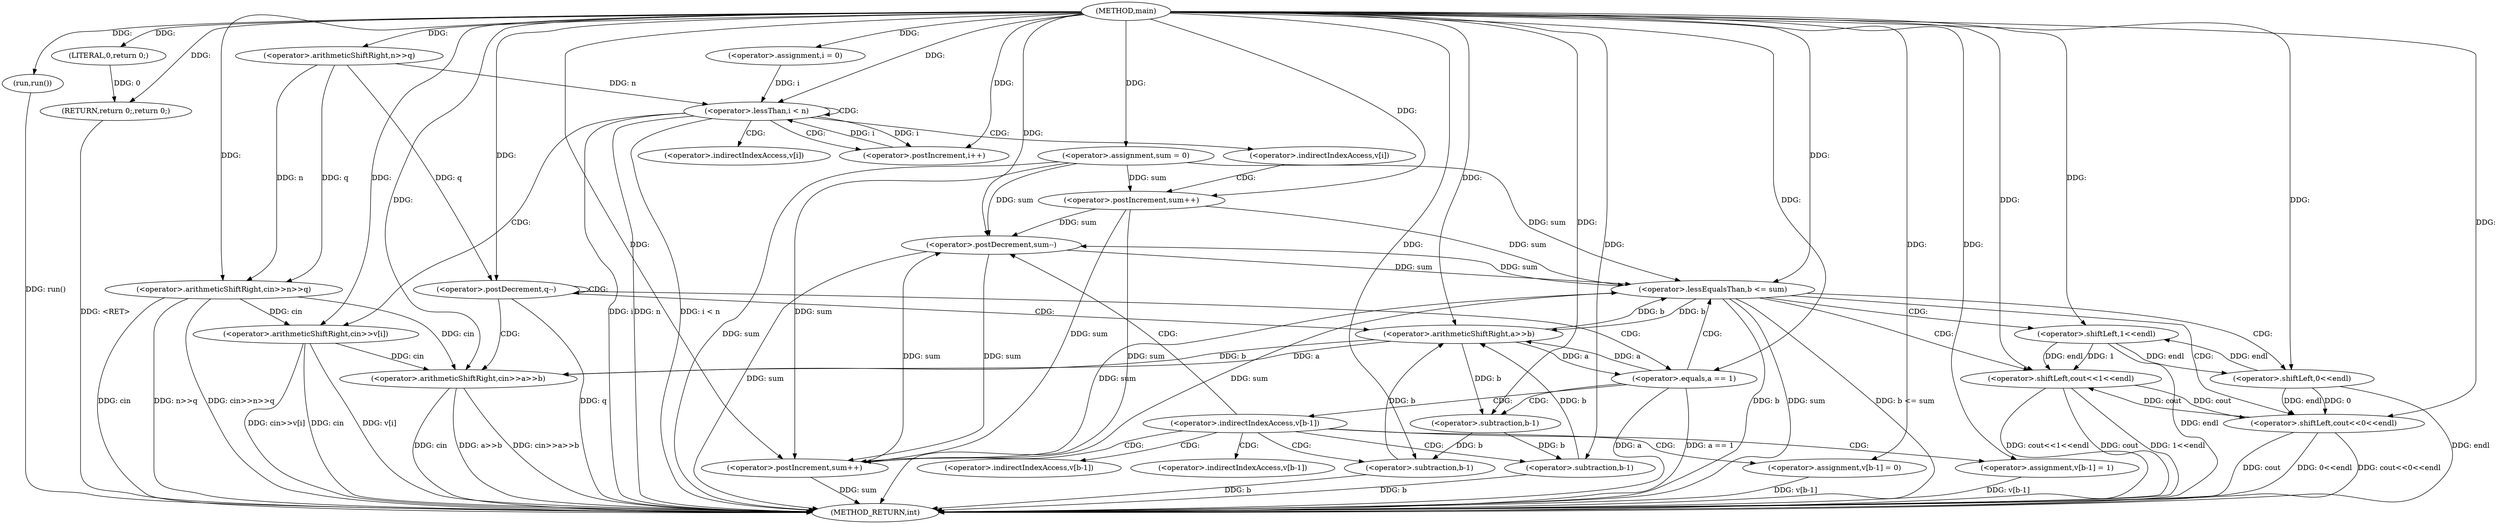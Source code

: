 digraph "main" {  
"1000317" [label = "(METHOD,main)" ]
"1000416" [label = "(METHOD_RETURN,int)" ]
"1000319" [label = "(run,run())" ]
"1000322" [label = "(<operator>.arithmeticShiftRight,cin>>n>>q)" ]
"1000329" [label = "(<operator>.assignment,sum = 0)" ]
"1000414" [label = "(RETURN,return 0;,return 0;)" ]
"1000334" [label = "(<operator>.assignment,i = 0)" ]
"1000337" [label = "(<operator>.lessThan,i < n)" ]
"1000340" [label = "(<operator>.postIncrement,i++)" ]
"1000357" [label = "(<operator>.postDecrement,q--)" ]
"1000415" [label = "(LITERAL,0,return 0;)" ]
"1000324" [label = "(<operator>.arithmeticShiftRight,n>>q)" ]
"1000343" [label = "(<operator>.arithmeticShiftRight,cin>>v[i])" ]
"1000360" [label = "(<operator>.arithmeticShiftRight,cin>>a>>b)" ]
"1000352" [label = "(<operator>.postIncrement,sum++)" ]
"1000366" [label = "(<operator>.equals,a == 1)" ]
"1000362" [label = "(<operator>.arithmeticShiftRight,a>>b)" ]
"1000377" [label = "(<operator>.assignment,v[b-1] = 0)" ]
"1000384" [label = "(<operator>.postDecrement,sum--)" ]
"1000400" [label = "(<operator>.lessEqualsThan,b <= sum)" ]
"1000403" [label = "(<operator>.shiftLeft,cout<<1<<endl)" ]
"1000373" [label = "(<operator>.subtraction,b-1)" ]
"1000388" [label = "(<operator>.assignment,v[b-1] = 1)" ]
"1000395" [label = "(<operator>.postIncrement,sum++)" ]
"1000409" [label = "(<operator>.shiftLeft,cout<<0<<endl)" ]
"1000405" [label = "(<operator>.shiftLeft,1<<endl)" ]
"1000380" [label = "(<operator>.subtraction,b-1)" ]
"1000411" [label = "(<operator>.shiftLeft,0<<endl)" ]
"1000391" [label = "(<operator>.subtraction,b-1)" ]
"1000345" [label = "(<operator>.indirectIndexAccess,v[i])" ]
"1000349" [label = "(<operator>.indirectIndexAccess,v[i])" ]
"1000371" [label = "(<operator>.indirectIndexAccess,v[b-1])" ]
"1000378" [label = "(<operator>.indirectIndexAccess,v[b-1])" ]
"1000389" [label = "(<operator>.indirectIndexAccess,v[b-1])" ]
  "1000414" -> "1000416"  [ label = "DDG: <RET>"] 
  "1000319" -> "1000416"  [ label = "DDG: run()"] 
  "1000322" -> "1000416"  [ label = "DDG: cin"] 
  "1000322" -> "1000416"  [ label = "DDG: n>>q"] 
  "1000322" -> "1000416"  [ label = "DDG: cin>>n>>q"] 
  "1000329" -> "1000416"  [ label = "DDG: sum"] 
  "1000337" -> "1000416"  [ label = "DDG: i"] 
  "1000337" -> "1000416"  [ label = "DDG: n"] 
  "1000337" -> "1000416"  [ label = "DDG: i < n"] 
  "1000357" -> "1000416"  [ label = "DDG: q"] 
  "1000360" -> "1000416"  [ label = "DDG: cin"] 
  "1000360" -> "1000416"  [ label = "DDG: a>>b"] 
  "1000360" -> "1000416"  [ label = "DDG: cin>>a>>b"] 
  "1000366" -> "1000416"  [ label = "DDG: a"] 
  "1000366" -> "1000416"  [ label = "DDG: a == 1"] 
  "1000400" -> "1000416"  [ label = "DDG: b"] 
  "1000400" -> "1000416"  [ label = "DDG: sum"] 
  "1000400" -> "1000416"  [ label = "DDG: b <= sum"] 
  "1000409" -> "1000416"  [ label = "DDG: cout"] 
  "1000411" -> "1000416"  [ label = "DDG: endl"] 
  "1000409" -> "1000416"  [ label = "DDG: 0<<endl"] 
  "1000409" -> "1000416"  [ label = "DDG: cout<<0<<endl"] 
  "1000403" -> "1000416"  [ label = "DDG: cout"] 
  "1000405" -> "1000416"  [ label = "DDG: endl"] 
  "1000403" -> "1000416"  [ label = "DDG: 1<<endl"] 
  "1000403" -> "1000416"  [ label = "DDG: cout<<1<<endl"] 
  "1000391" -> "1000416"  [ label = "DDG: b"] 
  "1000388" -> "1000416"  [ label = "DDG: v[b-1]"] 
  "1000395" -> "1000416"  [ label = "DDG: sum"] 
  "1000380" -> "1000416"  [ label = "DDG: b"] 
  "1000377" -> "1000416"  [ label = "DDG: v[b-1]"] 
  "1000384" -> "1000416"  [ label = "DDG: sum"] 
  "1000343" -> "1000416"  [ label = "DDG: cin"] 
  "1000343" -> "1000416"  [ label = "DDG: v[i]"] 
  "1000343" -> "1000416"  [ label = "DDG: cin>>v[i]"] 
  "1000352" -> "1000416"  [ label = "DDG: sum"] 
  "1000317" -> "1000319"  [ label = "DDG: "] 
  "1000317" -> "1000329"  [ label = "DDG: "] 
  "1000415" -> "1000414"  [ label = "DDG: 0"] 
  "1000317" -> "1000414"  [ label = "DDG: "] 
  "1000317" -> "1000322"  [ label = "DDG: "] 
  "1000324" -> "1000322"  [ label = "DDG: n"] 
  "1000324" -> "1000322"  [ label = "DDG: q"] 
  "1000317" -> "1000334"  [ label = "DDG: "] 
  "1000317" -> "1000415"  [ label = "DDG: "] 
  "1000317" -> "1000324"  [ label = "DDG: "] 
  "1000334" -> "1000337"  [ label = "DDG: i"] 
  "1000340" -> "1000337"  [ label = "DDG: i"] 
  "1000317" -> "1000337"  [ label = "DDG: "] 
  "1000324" -> "1000337"  [ label = "DDG: n"] 
  "1000337" -> "1000340"  [ label = "DDG: i"] 
  "1000317" -> "1000340"  [ label = "DDG: "] 
  "1000324" -> "1000357"  [ label = "DDG: q"] 
  "1000317" -> "1000357"  [ label = "DDG: "] 
  "1000322" -> "1000343"  [ label = "DDG: cin"] 
  "1000317" -> "1000343"  [ label = "DDG: "] 
  "1000322" -> "1000360"  [ label = "DDG: cin"] 
  "1000343" -> "1000360"  [ label = "DDG: cin"] 
  "1000317" -> "1000360"  [ label = "DDG: "] 
  "1000362" -> "1000360"  [ label = "DDG: a"] 
  "1000362" -> "1000360"  [ label = "DDG: b"] 
  "1000329" -> "1000352"  [ label = "DDG: sum"] 
  "1000317" -> "1000352"  [ label = "DDG: "] 
  "1000366" -> "1000362"  [ label = "DDG: a"] 
  "1000317" -> "1000362"  [ label = "DDG: "] 
  "1000400" -> "1000362"  [ label = "DDG: b"] 
  "1000391" -> "1000362"  [ label = "DDG: b"] 
  "1000380" -> "1000362"  [ label = "DDG: b"] 
  "1000362" -> "1000366"  [ label = "DDG: a"] 
  "1000317" -> "1000366"  [ label = "DDG: "] 
  "1000317" -> "1000377"  [ label = "DDG: "] 
  "1000362" -> "1000373"  [ label = "DDG: b"] 
  "1000317" -> "1000373"  [ label = "DDG: "] 
  "1000329" -> "1000384"  [ label = "DDG: sum"] 
  "1000400" -> "1000384"  [ label = "DDG: sum"] 
  "1000395" -> "1000384"  [ label = "DDG: sum"] 
  "1000352" -> "1000384"  [ label = "DDG: sum"] 
  "1000317" -> "1000384"  [ label = "DDG: "] 
  "1000317" -> "1000388"  [ label = "DDG: "] 
  "1000362" -> "1000400"  [ label = "DDG: b"] 
  "1000317" -> "1000400"  [ label = "DDG: "] 
  "1000329" -> "1000400"  [ label = "DDG: sum"] 
  "1000395" -> "1000400"  [ label = "DDG: sum"] 
  "1000384" -> "1000400"  [ label = "DDG: sum"] 
  "1000352" -> "1000400"  [ label = "DDG: sum"] 
  "1000409" -> "1000403"  [ label = "DDG: cout"] 
  "1000317" -> "1000403"  [ label = "DDG: "] 
  "1000405" -> "1000403"  [ label = "DDG: endl"] 
  "1000405" -> "1000403"  [ label = "DDG: 1"] 
  "1000329" -> "1000395"  [ label = "DDG: sum"] 
  "1000400" -> "1000395"  [ label = "DDG: sum"] 
  "1000384" -> "1000395"  [ label = "DDG: sum"] 
  "1000352" -> "1000395"  [ label = "DDG: sum"] 
  "1000317" -> "1000395"  [ label = "DDG: "] 
  "1000317" -> "1000405"  [ label = "DDG: "] 
  "1000411" -> "1000405"  [ label = "DDG: endl"] 
  "1000403" -> "1000409"  [ label = "DDG: cout"] 
  "1000317" -> "1000409"  [ label = "DDG: "] 
  "1000411" -> "1000409"  [ label = "DDG: endl"] 
  "1000411" -> "1000409"  [ label = "DDG: 0"] 
  "1000373" -> "1000380"  [ label = "DDG: b"] 
  "1000317" -> "1000380"  [ label = "DDG: "] 
  "1000317" -> "1000411"  [ label = "DDG: "] 
  "1000405" -> "1000411"  [ label = "DDG: endl"] 
  "1000373" -> "1000391"  [ label = "DDG: b"] 
  "1000317" -> "1000391"  [ label = "DDG: "] 
  "1000337" -> "1000340"  [ label = "CDG: "] 
  "1000337" -> "1000337"  [ label = "CDG: "] 
  "1000337" -> "1000345"  [ label = "CDG: "] 
  "1000337" -> "1000349"  [ label = "CDG: "] 
  "1000337" -> "1000343"  [ label = "CDG: "] 
  "1000357" -> "1000362"  [ label = "CDG: "] 
  "1000357" -> "1000360"  [ label = "CDG: "] 
  "1000357" -> "1000366"  [ label = "CDG: "] 
  "1000357" -> "1000357"  [ label = "CDG: "] 
  "1000349" -> "1000352"  [ label = "CDG: "] 
  "1000366" -> "1000371"  [ label = "CDG: "] 
  "1000366" -> "1000400"  [ label = "CDG: "] 
  "1000366" -> "1000373"  [ label = "CDG: "] 
  "1000371" -> "1000380"  [ label = "CDG: "] 
  "1000371" -> "1000389"  [ label = "CDG: "] 
  "1000371" -> "1000391"  [ label = "CDG: "] 
  "1000371" -> "1000388"  [ label = "CDG: "] 
  "1000371" -> "1000384"  [ label = "CDG: "] 
  "1000371" -> "1000377"  [ label = "CDG: "] 
  "1000371" -> "1000378"  [ label = "CDG: "] 
  "1000371" -> "1000395"  [ label = "CDG: "] 
  "1000400" -> "1000409"  [ label = "CDG: "] 
  "1000400" -> "1000403"  [ label = "CDG: "] 
  "1000400" -> "1000405"  [ label = "CDG: "] 
  "1000400" -> "1000411"  [ label = "CDG: "] 
}
